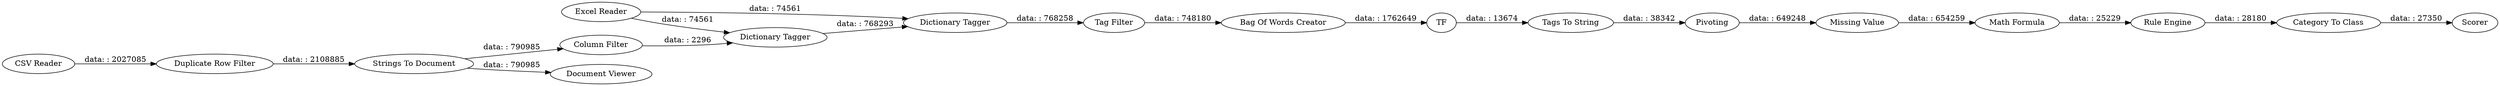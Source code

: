 digraph {
	"5019940313395300830_308" [label="Strings To Document"]
	"5019940313395300830_885" [label="Dictionary Tagger"]
	"5019940313395300830_886" [label="Dictionary Tagger"]
	"5019940313395300830_302" [label=Pivoting]
	"5019940313395300830_313" [label="Missing Value"]
	"5019940313395300830_882" [label="Column Filter"]
	"5019940313395300830_880" [label="Math Formula"]
	"5019940313395300830_297" [label="Tags To String"]
	"5019940313395300830_888" [label="Bag Of Words Creator"]
	"5019940313395300830_303" [label=TF]
	"5019940313395300830_887" [label="Tag Filter"]
	"5019940313395300830_878" [label=Scorer]
	"5019940313395300830_275" [label="Category To Class"]
	"5019940313395300830_332" [label="Duplicate Row Filter"]
	"5019940313395300830_309" [label="Rule Engine"]
	"5019940313395300830_883" [label="CSV Reader"]
	"5019940313395300830_889" [label="Document Viewer"]
	"5019940313395300830_884" [label="Excel Reader"]
	"5019940313395300830_887" -> "5019940313395300830_888" [label="data: : 748180"]
	"5019940313395300830_886" -> "5019940313395300830_887" [label="data: : 768258"]
	"5019940313395300830_332" -> "5019940313395300830_308" [label="data: : 2108885"]
	"5019940313395300830_303" -> "5019940313395300830_297" [label="data: : 13674"]
	"5019940313395300830_882" -> "5019940313395300830_885" [label="data: : 2296"]
	"5019940313395300830_884" -> "5019940313395300830_886" [label="data: : 74561"]
	"5019940313395300830_885" -> "5019940313395300830_886" [label="data: : 768293"]
	"5019940313395300830_297" -> "5019940313395300830_302" [label="data: : 38342"]
	"5019940313395300830_308" -> "5019940313395300830_882" [label="data: : 790985"]
	"5019940313395300830_313" -> "5019940313395300830_880" [label="data: : 654259"]
	"5019940313395300830_308" -> "5019940313395300830_889" [label="data: : 790985"]
	"5019940313395300830_880" -> "5019940313395300830_309" [label="data: : 25229"]
	"5019940313395300830_888" -> "5019940313395300830_303" [label="data: : 1762649"]
	"5019940313395300830_884" -> "5019940313395300830_885" [label="data: : 74561"]
	"5019940313395300830_302" -> "5019940313395300830_313" [label="data: : 649248"]
	"5019940313395300830_309" -> "5019940313395300830_275" [label="data: : 28180"]
	"5019940313395300830_275" -> "5019940313395300830_878" [label="data: : 27350"]
	"5019940313395300830_883" -> "5019940313395300830_332" [label="data: : 2027085"]
	rankdir=LR
}
